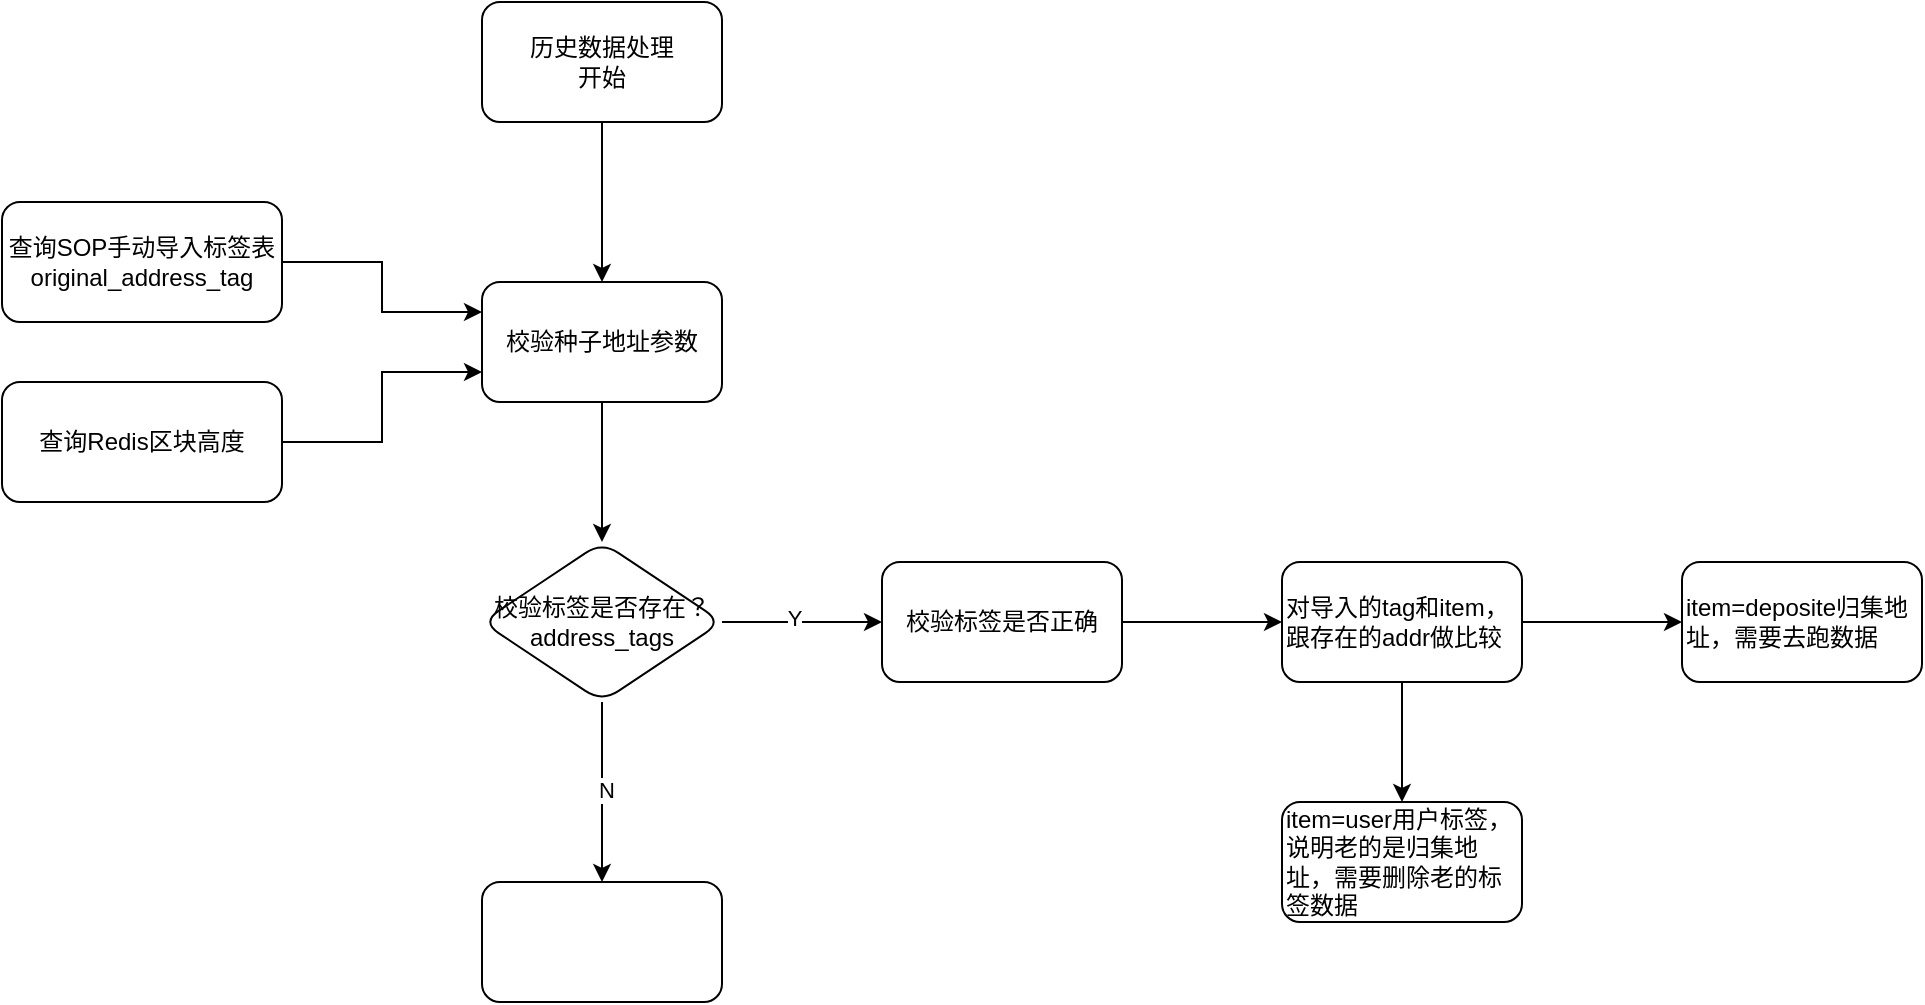 <mxfile version="20.0.1" type="github">
  <diagram id="C5RBs43oDa-KdzZeNtuy" name="Page-1">
    <mxGraphModel dx="1195" dy="699" grid="1" gridSize="10" guides="1" tooltips="1" connect="1" arrows="1" fold="1" page="1" pageScale="1" pageWidth="827" pageHeight="1169" math="0" shadow="0">
      <root>
        <mxCell id="WIyWlLk6GJQsqaUBKTNV-0" />
        <mxCell id="WIyWlLk6GJQsqaUBKTNV-1" parent="WIyWlLk6GJQsqaUBKTNV-0" />
        <mxCell id="cTUrEmtNWJvXTiU_u1IP-8" value="" style="edgeStyle=orthogonalEdgeStyle;rounded=0;orthogonalLoop=1;jettySize=auto;html=1;" edge="1" parent="WIyWlLk6GJQsqaUBKTNV-1" source="cTUrEmtNWJvXTiU_u1IP-6" target="cTUrEmtNWJvXTiU_u1IP-7">
          <mxGeometry relative="1" as="geometry" />
        </mxCell>
        <mxCell id="cTUrEmtNWJvXTiU_u1IP-6" value="历史数据处理&lt;br&gt;开始" style="rounded=1;whiteSpace=wrap;html=1;" vertex="1" parent="WIyWlLk6GJQsqaUBKTNV-1">
          <mxGeometry x="350" y="30" width="120" height="60" as="geometry" />
        </mxCell>
        <mxCell id="cTUrEmtNWJvXTiU_u1IP-16" value="" style="edgeStyle=orthogonalEdgeStyle;rounded=0;orthogonalLoop=1;jettySize=auto;html=1;" edge="1" parent="WIyWlLk6GJQsqaUBKTNV-1" source="cTUrEmtNWJvXTiU_u1IP-7" target="cTUrEmtNWJvXTiU_u1IP-15">
          <mxGeometry relative="1" as="geometry" />
        </mxCell>
        <mxCell id="cTUrEmtNWJvXTiU_u1IP-7" value="&lt;div style=&quot;text-align: left;&quot;&gt;&lt;span style=&quot;background-color: initial;&quot;&gt;校验种子地址参数&lt;/span&gt;&lt;/div&gt;" style="whiteSpace=wrap;html=1;rounded=1;" vertex="1" parent="WIyWlLk6GJQsqaUBKTNV-1">
          <mxGeometry x="350" y="170" width="120" height="60" as="geometry" />
        </mxCell>
        <mxCell id="cTUrEmtNWJvXTiU_u1IP-13" style="edgeStyle=orthogonalEdgeStyle;rounded=0;orthogonalLoop=1;jettySize=auto;html=1;entryX=0;entryY=0.25;entryDx=0;entryDy=0;" edge="1" parent="WIyWlLk6GJQsqaUBKTNV-1" source="cTUrEmtNWJvXTiU_u1IP-11" target="cTUrEmtNWJvXTiU_u1IP-7">
          <mxGeometry relative="1" as="geometry" />
        </mxCell>
        <mxCell id="cTUrEmtNWJvXTiU_u1IP-11" value="查询SOP手动导入标签表&lt;br&gt;&lt;div data-docx-has-block-data=&quot;false&quot; data-page-id=&quot;doxusa0RoISRX3sJYYOG2WTYpch&quot;&gt;&lt;div class=&quot;old-record-id-doxusOyGuiEQKuiOMQjOND9apae&quot;&gt;original_address_tag&lt;/div&gt;&lt;/div&gt;&lt;span class=&quot;lark-record-clipboard&quot; data-lark-record-format=&quot;docx/text&quot; data-lark-record-data=&quot;{&amp;quot;rootId&amp;quot;:&amp;quot;doxusa0RoISRX3sJYYOG2WTYpch&amp;quot;,&amp;quot;text&amp;quot;:{&amp;quot;initialAttributedTexts&amp;quot;:{&amp;quot;text&amp;quot;:{&amp;quot;0&amp;quot;:&amp;quot;trx_original_address_tag&amp;quot;},&amp;quot;attribs&amp;quot;:{&amp;quot;0&amp;quot;:&amp;quot;*0+o&amp;quot;}},&amp;quot;apool&amp;quot;:{&amp;quot;numToAttrib&amp;quot;:{&amp;quot;0&amp;quot;:[&amp;quot;author&amp;quot;,&amp;quot;7099263351124934661&amp;quot;]},&amp;quot;nextNum&amp;quot;:1}},&amp;quot;type&amp;quot;:&amp;quot;text&amp;quot;,&amp;quot;referenceRecordMap&amp;quot;:{},&amp;quot;extra&amp;quot;:{&amp;quot;mention_page_title&amp;quot;:{},&amp;quot;external_mention_url&amp;quot;:{}},&amp;quot;isCut&amp;quot;:false}&quot;&gt;&lt;/span&gt;" style="rounded=1;whiteSpace=wrap;html=1;" vertex="1" parent="WIyWlLk6GJQsqaUBKTNV-1">
          <mxGeometry x="110" y="130" width="140" height="60" as="geometry" />
        </mxCell>
        <mxCell id="cTUrEmtNWJvXTiU_u1IP-14" style="edgeStyle=orthogonalEdgeStyle;rounded=0;orthogonalLoop=1;jettySize=auto;html=1;entryX=0;entryY=0.75;entryDx=0;entryDy=0;" edge="1" parent="WIyWlLk6GJQsqaUBKTNV-1" source="cTUrEmtNWJvXTiU_u1IP-12" target="cTUrEmtNWJvXTiU_u1IP-7">
          <mxGeometry relative="1" as="geometry" />
        </mxCell>
        <mxCell id="cTUrEmtNWJvXTiU_u1IP-12" value="查询Redis区块高度" style="rounded=1;whiteSpace=wrap;html=1;" vertex="1" parent="WIyWlLk6GJQsqaUBKTNV-1">
          <mxGeometry x="110" y="220" width="140" height="60" as="geometry" />
        </mxCell>
        <mxCell id="cTUrEmtNWJvXTiU_u1IP-18" value="" style="edgeStyle=orthogonalEdgeStyle;rounded=0;orthogonalLoop=1;jettySize=auto;html=1;" edge="1" parent="WIyWlLk6GJQsqaUBKTNV-1" source="cTUrEmtNWJvXTiU_u1IP-15" target="cTUrEmtNWJvXTiU_u1IP-17">
          <mxGeometry relative="1" as="geometry" />
        </mxCell>
        <mxCell id="cTUrEmtNWJvXTiU_u1IP-19" value="Y" style="edgeLabel;html=1;align=center;verticalAlign=middle;resizable=0;points=[];" vertex="1" connectable="0" parent="cTUrEmtNWJvXTiU_u1IP-18">
          <mxGeometry x="-0.1" y="2" relative="1" as="geometry">
            <mxPoint as="offset" />
          </mxGeometry>
        </mxCell>
        <mxCell id="cTUrEmtNWJvXTiU_u1IP-21" value="" style="edgeStyle=orthogonalEdgeStyle;rounded=0;orthogonalLoop=1;jettySize=auto;html=1;" edge="1" parent="WIyWlLk6GJQsqaUBKTNV-1" source="cTUrEmtNWJvXTiU_u1IP-15" target="cTUrEmtNWJvXTiU_u1IP-20">
          <mxGeometry relative="1" as="geometry" />
        </mxCell>
        <mxCell id="cTUrEmtNWJvXTiU_u1IP-22" value="N" style="edgeLabel;html=1;align=center;verticalAlign=middle;resizable=0;points=[];" vertex="1" connectable="0" parent="cTUrEmtNWJvXTiU_u1IP-21">
          <mxGeometry x="-0.022" y="2" relative="1" as="geometry">
            <mxPoint as="offset" />
          </mxGeometry>
        </mxCell>
        <mxCell id="cTUrEmtNWJvXTiU_u1IP-15" value="校验标签是否存在？&lt;br&gt;address_tags" style="rhombus;whiteSpace=wrap;html=1;rounded=1;" vertex="1" parent="WIyWlLk6GJQsqaUBKTNV-1">
          <mxGeometry x="350" y="300" width="120" height="80" as="geometry" />
        </mxCell>
        <mxCell id="cTUrEmtNWJvXTiU_u1IP-24" value="" style="edgeStyle=orthogonalEdgeStyle;rounded=0;orthogonalLoop=1;jettySize=auto;html=1;" edge="1" parent="WIyWlLk6GJQsqaUBKTNV-1" source="cTUrEmtNWJvXTiU_u1IP-17" target="cTUrEmtNWJvXTiU_u1IP-23">
          <mxGeometry relative="1" as="geometry" />
        </mxCell>
        <mxCell id="cTUrEmtNWJvXTiU_u1IP-17" value="校验标签是否正确" style="whiteSpace=wrap;html=1;rounded=1;" vertex="1" parent="WIyWlLk6GJQsqaUBKTNV-1">
          <mxGeometry x="550" y="310" width="120" height="60" as="geometry" />
        </mxCell>
        <mxCell id="cTUrEmtNWJvXTiU_u1IP-20" value="" style="whiteSpace=wrap;html=1;rounded=1;" vertex="1" parent="WIyWlLk6GJQsqaUBKTNV-1">
          <mxGeometry x="350" y="470" width="120" height="60" as="geometry" />
        </mxCell>
        <mxCell id="cTUrEmtNWJvXTiU_u1IP-43" value="" style="edgeStyle=orthogonalEdgeStyle;rounded=0;orthogonalLoop=1;jettySize=auto;html=1;" edge="1" parent="WIyWlLk6GJQsqaUBKTNV-1" source="cTUrEmtNWJvXTiU_u1IP-23" target="cTUrEmtNWJvXTiU_u1IP-42">
          <mxGeometry relative="1" as="geometry" />
        </mxCell>
        <mxCell id="cTUrEmtNWJvXTiU_u1IP-45" value="" style="edgeStyle=orthogonalEdgeStyle;rounded=0;orthogonalLoop=1;jettySize=auto;html=1;" edge="1" parent="WIyWlLk6GJQsqaUBKTNV-1" source="cTUrEmtNWJvXTiU_u1IP-23" target="cTUrEmtNWJvXTiU_u1IP-44">
          <mxGeometry relative="1" as="geometry" />
        </mxCell>
        <mxCell id="cTUrEmtNWJvXTiU_u1IP-23" value="对导入的tag和item，跟存在的addr做比较" style="whiteSpace=wrap;html=1;rounded=1;align=left;" vertex="1" parent="WIyWlLk6GJQsqaUBKTNV-1">
          <mxGeometry x="750" y="310" width="120" height="60" as="geometry" />
        </mxCell>
        <mxCell id="cTUrEmtNWJvXTiU_u1IP-42" value="item=user用户标签，说明老的是归集地址，需要删除老的标签数据" style="whiteSpace=wrap;html=1;align=left;rounded=1;" vertex="1" parent="WIyWlLk6GJQsqaUBKTNV-1">
          <mxGeometry x="750" y="430" width="120" height="60" as="geometry" />
        </mxCell>
        <mxCell id="cTUrEmtNWJvXTiU_u1IP-44" value="item=deposite归集地址，需要去跑数据" style="whiteSpace=wrap;html=1;align=left;rounded=1;" vertex="1" parent="WIyWlLk6GJQsqaUBKTNV-1">
          <mxGeometry x="950" y="310" width="120" height="60" as="geometry" />
        </mxCell>
      </root>
    </mxGraphModel>
  </diagram>
</mxfile>
